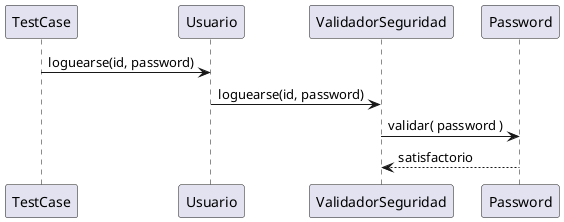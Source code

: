 @startuml

TestCase -> Usuario: loguearse(id, password)
Usuario -> ValidadorSeguridad: loguearse(id, password)
ValidadorSeguridad -> Password: validar( password )
return satisfactorio

@enduml
